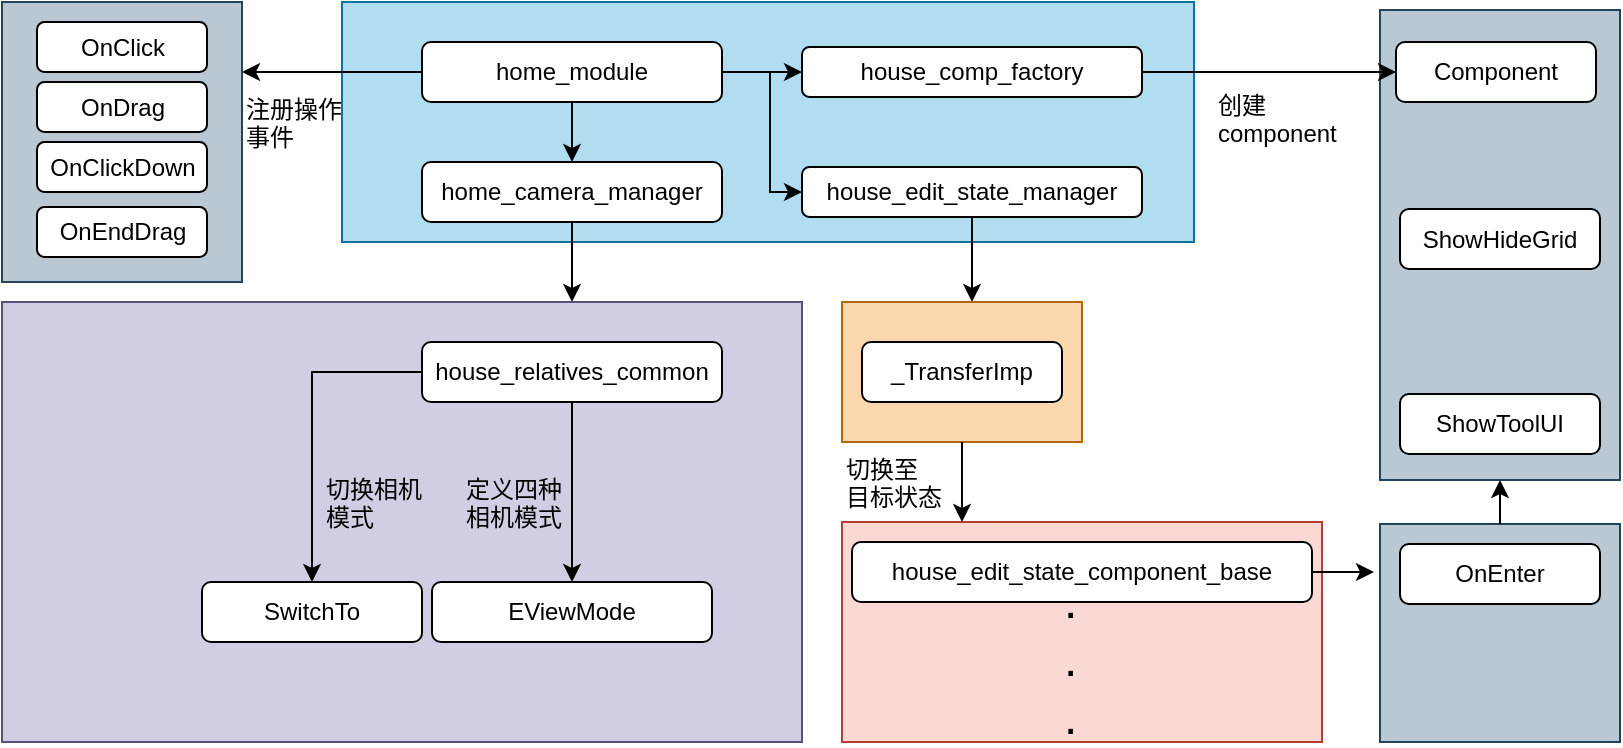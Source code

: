 <mxfile version="16.5.6" type="github">
  <diagram name="Page-1" id="5f0bae14-7c28-e335-631c-24af17079c00">
    <mxGraphModel dx="1314" dy="713" grid="0" gridSize="10" guides="1" tooltips="1" connect="1" arrows="1" fold="1" page="1" pageScale="1" pageWidth="1100" pageHeight="850" background="none" math="0" shadow="0">
      <root>
        <mxCell id="0" />
        <mxCell id="1" parent="0" />
        <mxCell id="8f4gQFdD9FJ9nO9-gUFD-1" value="" style="rounded=0;whiteSpace=wrap;html=1;fillColor=#b1ddf0;strokeColor=#10739e;" vertex="1" parent="1">
          <mxGeometry x="390" y="60" width="426" height="120" as="geometry" />
        </mxCell>
        <mxCell id="8f4gQFdD9FJ9nO9-gUFD-2" value="&lt;div class=&quot;okr-block-clipboard&quot;&gt;&lt;/div&gt;&lt;div&gt;home_module&lt;/div&gt;" style="rounded=1;whiteSpace=wrap;html=1;" vertex="1" parent="1">
          <mxGeometry x="430" y="80" width="150" height="30" as="geometry" />
        </mxCell>
        <mxCell id="8f4gQFdD9FJ9nO9-gUFD-3" value="" style="endArrow=classic;html=1;rounded=0;exitX=0.5;exitY=1;exitDx=0;exitDy=0;" edge="1" parent="1" source="8f4gQFdD9FJ9nO9-gUFD-2" target="8f4gQFdD9FJ9nO9-gUFD-4">
          <mxGeometry width="50" height="50" relative="1" as="geometry">
            <mxPoint x="540" y="290" as="sourcePoint" />
            <mxPoint x="505" y="220" as="targetPoint" />
          </mxGeometry>
        </mxCell>
        <mxCell id="8f4gQFdD9FJ9nO9-gUFD-4" value="&lt;div class=&quot;okr-block-clipboard&quot;&gt;&lt;/div&gt;&lt;div&gt;&lt;div class=&quot;okr-block-clipboard&quot;&gt;&lt;/div&gt;&lt;div&gt;home_camera_manager&lt;/div&gt;&lt;/div&gt;" style="rounded=1;whiteSpace=wrap;html=1;" vertex="1" parent="1">
          <mxGeometry x="430" y="140" width="150" height="30" as="geometry" />
        </mxCell>
        <mxCell id="8f4gQFdD9FJ9nO9-gUFD-5" value="" style="endArrow=classic;html=1;rounded=0;exitX=0.5;exitY=1;exitDx=0;exitDy=0;" edge="1" parent="1" source="8f4gQFdD9FJ9nO9-gUFD-4">
          <mxGeometry width="50" height="50" relative="1" as="geometry">
            <mxPoint x="504.58" y="280" as="sourcePoint" />
            <mxPoint x="505" y="210" as="targetPoint" />
          </mxGeometry>
        </mxCell>
        <mxCell id="8f4gQFdD9FJ9nO9-gUFD-6" value="" style="rounded=0;whiteSpace=wrap;html=1;fillColor=#d0cee2;strokeColor=#56517e;" vertex="1" parent="1">
          <mxGeometry x="220" y="210" width="400" height="220" as="geometry" />
        </mxCell>
        <mxCell id="8f4gQFdD9FJ9nO9-gUFD-8" value="&lt;div class=&quot;okr-block-clipboard&quot;&gt;&lt;/div&gt;&lt;div&gt;&lt;span style=&quot;text-align: left&quot;&gt;house_relatives_common&lt;/span&gt;&lt;br&gt;&lt;/div&gt;" style="rounded=1;whiteSpace=wrap;html=1;" vertex="1" parent="1">
          <mxGeometry x="430" y="230" width="150" height="30" as="geometry" />
        </mxCell>
        <mxCell id="8f4gQFdD9FJ9nO9-gUFD-10" value="&lt;div class=&quot;okr-block-clipboard&quot;&gt;&lt;/div&gt;&lt;div style=&quot;text-align: left&quot;&gt;EViewMode&lt;br&gt;&lt;/div&gt;" style="rounded=1;whiteSpace=wrap;html=1;" vertex="1" parent="1">
          <mxGeometry x="435" y="350" width="140" height="30" as="geometry" />
        </mxCell>
        <mxCell id="8f4gQFdD9FJ9nO9-gUFD-11" value="" style="endArrow=classic;html=1;rounded=0;exitX=0.5;exitY=1;exitDx=0;exitDy=0;" edge="1" parent="1" source="8f4gQFdD9FJ9nO9-gUFD-8" target="8f4gQFdD9FJ9nO9-gUFD-10">
          <mxGeometry width="50" height="50" relative="1" as="geometry">
            <mxPoint x="540" y="280" as="sourcePoint" />
            <mxPoint x="590" y="230" as="targetPoint" />
          </mxGeometry>
        </mxCell>
        <mxCell id="8f4gQFdD9FJ9nO9-gUFD-12" value="&lt;font face=&quot;helvetica&quot;&gt;定义四种&lt;br&gt;相机模式&lt;/font&gt;" style="text;whiteSpace=wrap;html=1;" vertex="1" parent="1">
          <mxGeometry x="450" y="290" width="100" height="30" as="geometry" />
        </mxCell>
        <mxCell id="8f4gQFdD9FJ9nO9-gUFD-14" value="&lt;div class=&quot;okr-block-clipboard&quot;&gt;&lt;/div&gt;&lt;div style=&quot;text-align: left&quot;&gt;SwitchTo&lt;br&gt;&lt;/div&gt;" style="rounded=1;whiteSpace=wrap;html=1;" vertex="1" parent="1">
          <mxGeometry x="320" y="350" width="110" height="30" as="geometry" />
        </mxCell>
        <mxCell id="8f4gQFdD9FJ9nO9-gUFD-15" value="" style="endArrow=classic;html=1;rounded=0;exitX=0;exitY=0.5;exitDx=0;exitDy=0;entryX=0.5;entryY=0;entryDx=0;entryDy=0;" edge="1" parent="1" source="8f4gQFdD9FJ9nO9-gUFD-8" target="8f4gQFdD9FJ9nO9-gUFD-14">
          <mxGeometry width="50" height="50" relative="1" as="geometry">
            <mxPoint x="640" y="290" as="sourcePoint" />
            <mxPoint x="690" y="240" as="targetPoint" />
            <Array as="points">
              <mxPoint x="375" y="245" />
            </Array>
          </mxGeometry>
        </mxCell>
        <mxCell id="8f4gQFdD9FJ9nO9-gUFD-16" value="&lt;font face=&quot;helvetica&quot;&gt;切换相机&lt;br&gt;模式&lt;/font&gt;" style="text;whiteSpace=wrap;html=1;" vertex="1" parent="1">
          <mxGeometry x="380" y="290" width="100" height="30" as="geometry" />
        </mxCell>
        <mxCell id="8f4gQFdD9FJ9nO9-gUFD-17" value="" style="endArrow=classic;html=1;rounded=0;exitX=0;exitY=0.5;exitDx=0;exitDy=0;entryX=1;entryY=0.25;entryDx=0;entryDy=0;" edge="1" parent="1" source="8f4gQFdD9FJ9nO9-gUFD-2" target="8f4gQFdD9FJ9nO9-gUFD-19">
          <mxGeometry width="50" height="50" relative="1" as="geometry">
            <mxPoint x="640" y="290" as="sourcePoint" />
            <mxPoint x="350" y="95" as="targetPoint" />
          </mxGeometry>
        </mxCell>
        <mxCell id="8f4gQFdD9FJ9nO9-gUFD-18" value="&lt;font face=&quot;helvetica&quot;&gt;注册操作&lt;br&gt;事件&lt;/font&gt;" style="text;whiteSpace=wrap;html=1;" vertex="1" parent="1">
          <mxGeometry x="340" y="100" width="80" height="30" as="geometry" />
        </mxCell>
        <mxCell id="8f4gQFdD9FJ9nO9-gUFD-19" value="" style="rounded=0;whiteSpace=wrap;html=1;fillColor=#bac8d3;strokeColor=#23445d;" vertex="1" parent="1">
          <mxGeometry x="220" y="60" width="120" height="140" as="geometry" />
        </mxCell>
        <mxCell id="8f4gQFdD9FJ9nO9-gUFD-20" value="&lt;div class=&quot;okr-block-clipboard&quot;&gt;&lt;/div&gt;&lt;div&gt;OnDrag&lt;/div&gt;" style="rounded=1;whiteSpace=wrap;html=1;" vertex="1" parent="1">
          <mxGeometry x="237.5" y="100" width="85" height="25" as="geometry" />
        </mxCell>
        <mxCell id="8f4gQFdD9FJ9nO9-gUFD-21" value="&lt;div class=&quot;okr-block-clipboard&quot;&gt;&lt;/div&gt;&lt;div&gt;OnClickDown&lt;/div&gt;" style="rounded=1;whiteSpace=wrap;html=1;" vertex="1" parent="1">
          <mxGeometry x="237.5" y="130" width="85" height="25" as="geometry" />
        </mxCell>
        <mxCell id="8f4gQFdD9FJ9nO9-gUFD-22" value="&lt;div class=&quot;okr-block-clipboard&quot;&gt;&lt;/div&gt;&lt;div&gt;OnEndDrag&lt;/div&gt;" style="rounded=1;whiteSpace=wrap;html=1;" vertex="1" parent="1">
          <mxGeometry x="237.5" y="162.5" width="85" height="25" as="geometry" />
        </mxCell>
        <mxCell id="8f4gQFdD9FJ9nO9-gUFD-24" value="&lt;div class=&quot;okr-block-clipboard&quot;&gt;&lt;/div&gt;&lt;div&gt;OnClick&lt;/div&gt;" style="rounded=1;whiteSpace=wrap;html=1;" vertex="1" parent="1">
          <mxGeometry x="237.5" y="70" width="85" height="25" as="geometry" />
        </mxCell>
        <mxCell id="8f4gQFdD9FJ9nO9-gUFD-31" value="house_edit_state_manager" style="rounded=1;whiteSpace=wrap;html=1;" vertex="1" parent="1">
          <mxGeometry x="620" y="142.5" width="170" height="25" as="geometry" />
        </mxCell>
        <mxCell id="8f4gQFdD9FJ9nO9-gUFD-32" value="" style="endArrow=classic;html=1;rounded=0;exitX=0.5;exitY=1;exitDx=0;exitDy=0;" edge="1" parent="1" source="8f4gQFdD9FJ9nO9-gUFD-31">
          <mxGeometry width="50" height="50" relative="1" as="geometry">
            <mxPoint x="490" y="230" as="sourcePoint" />
            <mxPoint x="705" y="210" as="targetPoint" />
          </mxGeometry>
        </mxCell>
        <mxCell id="8f4gQFdD9FJ9nO9-gUFD-33" value="" style="rounded=0;whiteSpace=wrap;html=1;fillColor=#fad7ac;strokeColor=#b46504;" vertex="1" parent="1">
          <mxGeometry x="640" y="210" width="120" height="70" as="geometry" />
        </mxCell>
        <mxCell id="8f4gQFdD9FJ9nO9-gUFD-34" value="&lt;div class=&quot;okr-block-clipboard&quot;&gt;&lt;/div&gt;&lt;div&gt;&lt;span lang=&quot;EN-US&quot;&gt;&lt;font style=&quot;font-size: 12px&quot;&gt;_TransferImp&lt;/font&gt;&lt;/span&gt;&lt;br&gt;&lt;/div&gt;" style="rounded=1;whiteSpace=wrap;html=1;" vertex="1" parent="1">
          <mxGeometry x="650" y="230" width="100" height="30" as="geometry" />
        </mxCell>
        <mxCell id="8f4gQFdD9FJ9nO9-gUFD-45" value="" style="endArrow=classic;html=1;rounded=0;exitX=1;exitY=0.5;exitDx=0;exitDy=0;entryX=0;entryY=0.5;entryDx=0;entryDy=0;" edge="1" parent="1" source="8f4gQFdD9FJ9nO9-gUFD-2" target="8f4gQFdD9FJ9nO9-gUFD-31">
          <mxGeometry width="50" height="50" relative="1" as="geometry">
            <mxPoint x="580" y="280" as="sourcePoint" />
            <mxPoint x="630" y="230" as="targetPoint" />
            <Array as="points">
              <mxPoint x="604" y="95" />
              <mxPoint x="604" y="155" />
            </Array>
          </mxGeometry>
        </mxCell>
        <mxCell id="8f4gQFdD9FJ9nO9-gUFD-46" value="" style="rounded=0;whiteSpace=wrap;html=1;fillColor=#fad9d5;strokeColor=#ae4132;" vertex="1" parent="1">
          <mxGeometry x="640" y="320" width="240" height="110" as="geometry" />
        </mxCell>
        <mxCell id="8f4gQFdD9FJ9nO9-gUFD-48" value="" style="endArrow=classic;html=1;rounded=0;exitX=0.75;exitY=0;exitDx=0;exitDy=0;entryX=0.25;entryY=0;entryDx=0;entryDy=0;" edge="1" parent="1" source="8f4gQFdD9FJ9nO9-gUFD-49" target="8f4gQFdD9FJ9nO9-gUFD-46">
          <mxGeometry width="50" height="50" relative="1" as="geometry">
            <mxPoint x="620" y="360" as="sourcePoint" />
            <mxPoint x="670" y="310" as="targetPoint" />
          </mxGeometry>
        </mxCell>
        <mxCell id="8f4gQFdD9FJ9nO9-gUFD-49" value="&lt;font face=&quot;helvetica&quot;&gt;切换至&lt;br&gt;目标状态&lt;/font&gt;" style="text;whiteSpace=wrap;html=1;" vertex="1" parent="1">
          <mxGeometry x="640" y="280" width="80" height="30" as="geometry" />
        </mxCell>
        <mxCell id="8f4gQFdD9FJ9nO9-gUFD-50" value="&lt;div class=&quot;okr-block-clipboard&quot;&gt;&lt;/div&gt;&lt;div&gt;&lt;span lang=&quot;EN-US&quot;&gt;&lt;font style=&quot;font-size: 12px&quot;&gt;house_edit_state_component_base&lt;/font&gt;&lt;/span&gt;&lt;br&gt;&lt;/div&gt;" style="rounded=1;whiteSpace=wrap;html=1;" vertex="1" parent="1">
          <mxGeometry x="645" y="330" width="230" height="30" as="geometry" />
        </mxCell>
        <mxCell id="8f4gQFdD9FJ9nO9-gUFD-52" value="" style="endArrow=classic;html=1;rounded=0;exitX=1;exitY=0.5;exitDx=0;exitDy=0;" edge="1" parent="1" source="8f4gQFdD9FJ9nO9-gUFD-50">
          <mxGeometry width="50" height="50" relative="1" as="geometry">
            <mxPoint x="590" y="280" as="sourcePoint" />
            <mxPoint x="906" y="345" as="targetPoint" />
          </mxGeometry>
        </mxCell>
        <mxCell id="8f4gQFdD9FJ9nO9-gUFD-53" value="" style="rounded=0;whiteSpace=wrap;html=1;fillColor=#bac8d3;strokeColor=#23445d;" vertex="1" parent="1">
          <mxGeometry x="909" y="321" width="120" height="109" as="geometry" />
        </mxCell>
        <mxCell id="8f4gQFdD9FJ9nO9-gUFD-54" value="&lt;font face=&quot;helvetica&quot; style=&quot;font-size: 24px;&quot;&gt;.&lt;br style=&quot;font-size: 24px;&quot;&gt;.&lt;br style=&quot;font-size: 24px;&quot;&gt;.&lt;br style=&quot;font-size: 24px;&quot;&gt;&lt;/font&gt;" style="text;whiteSpace=wrap;html=1;fontSize=24;spacing=1;" vertex="1" parent="1">
          <mxGeometry x="750" y="340" width="80" height="30" as="geometry" />
        </mxCell>
        <mxCell id="8f4gQFdD9FJ9nO9-gUFD-55" value="&lt;div class=&quot;okr-block-clipboard&quot;&gt;&lt;/div&gt;&lt;div&gt;&lt;span lang=&quot;EN-US&quot;&gt;&lt;font style=&quot;font-size: 12px&quot;&gt;OnEnter&lt;/font&gt;&lt;/span&gt;&lt;br&gt;&lt;/div&gt;" style="rounded=1;whiteSpace=wrap;html=1;" vertex="1" parent="1">
          <mxGeometry x="919" y="331" width="100" height="30" as="geometry" />
        </mxCell>
        <mxCell id="8f4gQFdD9FJ9nO9-gUFD-56" value="" style="rounded=0;whiteSpace=wrap;html=1;fillColor=#bac8d3;strokeColor=#23445d;" vertex="1" parent="1">
          <mxGeometry x="909" y="64" width="120" height="235" as="geometry" />
        </mxCell>
        <mxCell id="8f4gQFdD9FJ9nO9-gUFD-58" value="&lt;div class=&quot;okr-block-clipboard&quot;&gt;&lt;/div&gt;&lt;div&gt;&lt;font style=&quot;font-size: 12px&quot;&gt;ShowToolUI&lt;/font&gt;&lt;/div&gt;" style="rounded=1;whiteSpace=wrap;html=1;" vertex="1" parent="1">
          <mxGeometry x="919" y="256" width="100" height="30" as="geometry" />
        </mxCell>
        <mxCell id="8f4gQFdD9FJ9nO9-gUFD-60" value="&lt;div class=&quot;okr-block-clipboard&quot;&gt;&lt;/div&gt;&lt;div&gt;&lt;span lang=&quot;EN-US&quot;&gt;&lt;font style=&quot;font-size: 12px&quot;&gt;Component&lt;/font&gt;&lt;/span&gt;&lt;br&gt;&lt;/div&gt;" style="rounded=1;whiteSpace=wrap;html=1;" vertex="1" parent="1">
          <mxGeometry x="917" y="80" width="100" height="30" as="geometry" />
        </mxCell>
        <mxCell id="8f4gQFdD9FJ9nO9-gUFD-59" value="&lt;div class=&quot;okr-block-clipboard&quot;&gt;&lt;/div&gt;&lt;div&gt;&lt;span lang=&quot;EN-US&quot;&gt;&lt;font style=&quot;font-size: 12px&quot;&gt;ShowHideGrid&lt;/font&gt;&lt;/span&gt;&lt;br&gt;&lt;/div&gt;" style="rounded=1;whiteSpace=wrap;html=1;" vertex="1" parent="1">
          <mxGeometry x="919" y="163.5" width="100" height="30" as="geometry" />
        </mxCell>
        <mxCell id="8f4gQFdD9FJ9nO9-gUFD-62" value="" style="endArrow=classic;html=1;rounded=0;fontSize=24;exitX=1;exitY=0.5;exitDx=0;exitDy=0;entryX=0;entryY=0.5;entryDx=0;entryDy=0;" edge="1" parent="1" source="8f4gQFdD9FJ9nO9-gUFD-2" target="8f4gQFdD9FJ9nO9-gUFD-65">
          <mxGeometry width="50" height="50" relative="1" as="geometry">
            <mxPoint x="605" y="96" as="sourcePoint" />
            <mxPoint x="680" y="131" as="targetPoint" />
          </mxGeometry>
        </mxCell>
        <mxCell id="8f4gQFdD9FJ9nO9-gUFD-65" value="house_comp_factory" style="rounded=1;whiteSpace=wrap;html=1;" vertex="1" parent="1">
          <mxGeometry x="620" y="82.5" width="170" height="25" as="geometry" />
        </mxCell>
        <mxCell id="8f4gQFdD9FJ9nO9-gUFD-66" value="" style="endArrow=classic;html=1;rounded=0;fontSize=24;exitX=0.5;exitY=0;exitDx=0;exitDy=0;entryX=0.5;entryY=1;entryDx=0;entryDy=0;" edge="1" parent="1" source="8f4gQFdD9FJ9nO9-gUFD-53" target="8f4gQFdD9FJ9nO9-gUFD-56">
          <mxGeometry width="50" height="50" relative="1" as="geometry">
            <mxPoint x="816" y="293" as="sourcePoint" />
            <mxPoint x="866" y="243" as="targetPoint" />
          </mxGeometry>
        </mxCell>
        <mxCell id="8f4gQFdD9FJ9nO9-gUFD-68" value="" style="endArrow=classic;html=1;rounded=0;fontSize=24;exitX=1;exitY=0.5;exitDx=0;exitDy=0;" edge="1" parent="1" source="8f4gQFdD9FJ9nO9-gUFD-65" target="8f4gQFdD9FJ9nO9-gUFD-60">
          <mxGeometry width="50" height="50" relative="1" as="geometry">
            <mxPoint x="851" y="245" as="sourcePoint" />
            <mxPoint x="901" y="195" as="targetPoint" />
          </mxGeometry>
        </mxCell>
        <mxCell id="8f4gQFdD9FJ9nO9-gUFD-69" value="&lt;font face=&quot;helvetica&quot;&gt;创建component&lt;/font&gt;" style="text;whiteSpace=wrap;html=1;" vertex="1" parent="1">
          <mxGeometry x="826" y="97.5" width="80" height="30" as="geometry" />
        </mxCell>
      </root>
    </mxGraphModel>
  </diagram>
</mxfile>

